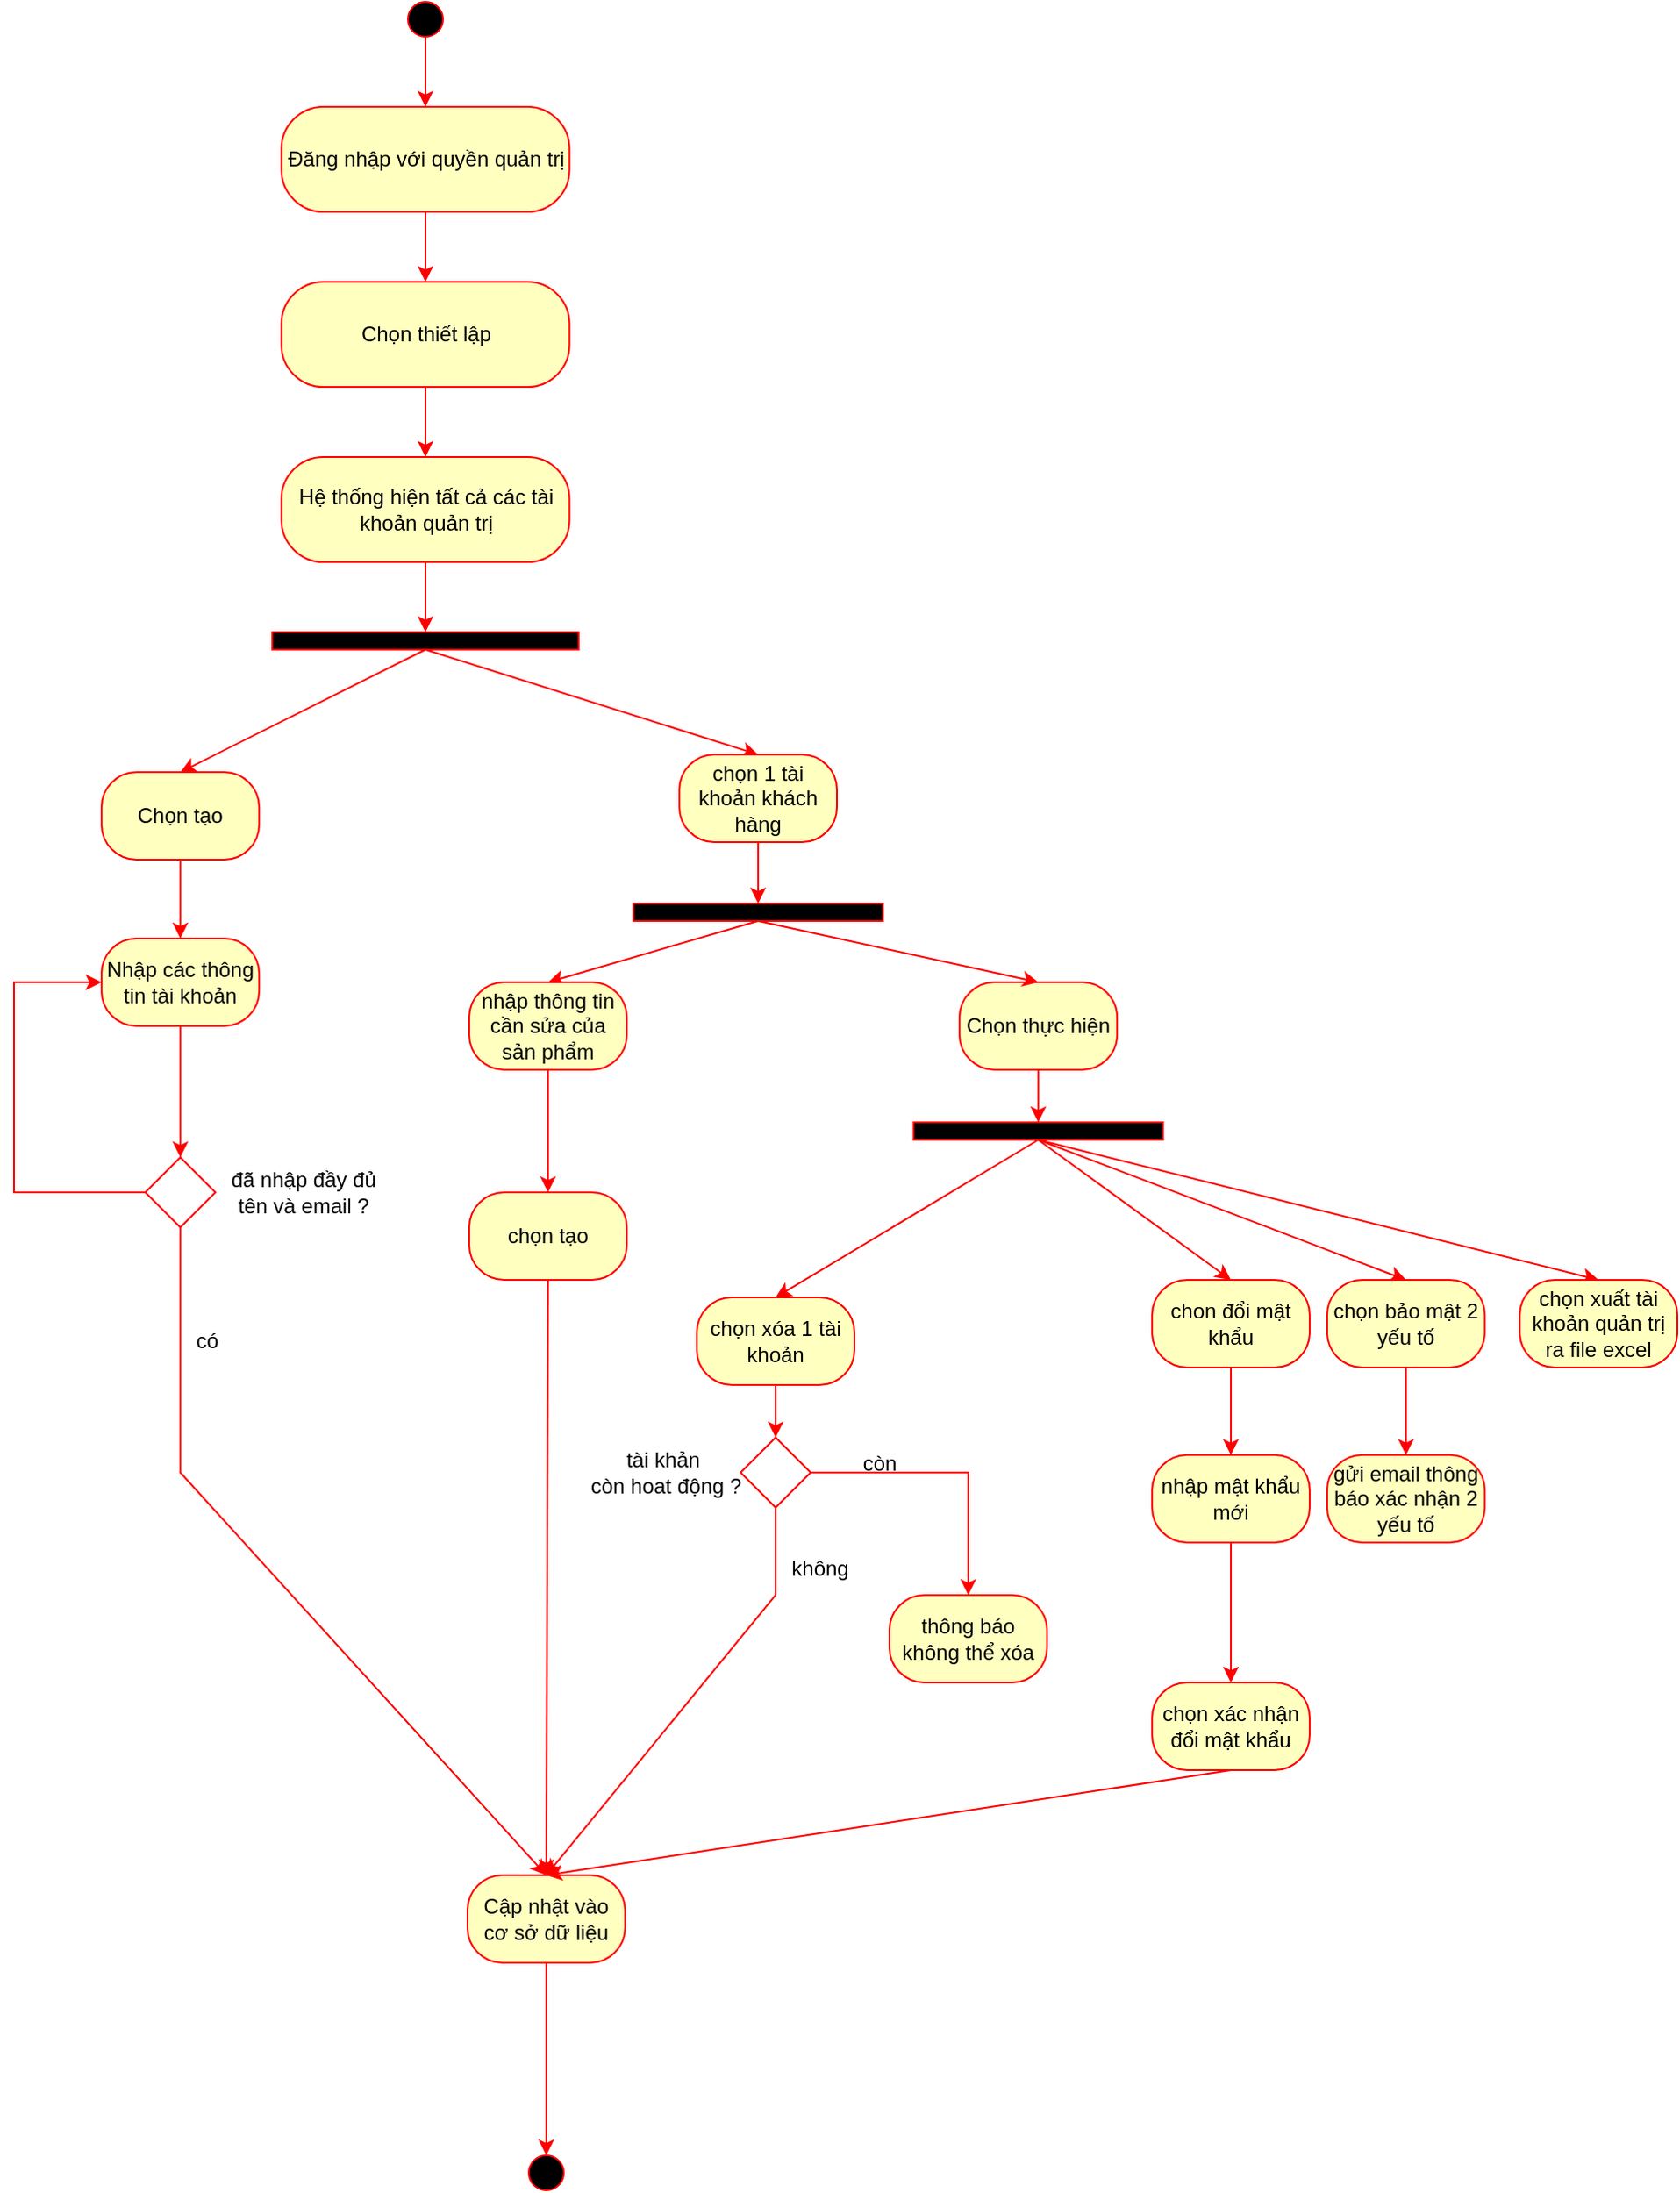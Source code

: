 <mxfile version="20.5.1" type="device"><diagram id="pkGrmaITkPam9X-tyxr9" name="Trang-1"><mxGraphModel dx="1796" dy="962" grid="1" gridSize="10" guides="1" tooltips="1" connect="1" arrows="1" fold="1" page="1" pageScale="1" pageWidth="827" pageHeight="1169" math="0" shadow="0"><root><mxCell id="0"/><mxCell id="1" parent="0"/><mxCell id="BIn20q_vd4A1wYweLsPQ-1" value="" style="ellipse;whiteSpace=wrap;html=1;aspect=fixed;strokeColor=#FF0000;fillColor=#000000;" parent="1" vertex="1"><mxGeometry x="325" y="60" width="20" height="20" as="geometry"/></mxCell><mxCell id="BIn20q_vd4A1wYweLsPQ-2" value="" style="endArrow=classic;html=1;rounded=0;exitX=0.5;exitY=1;exitDx=0;exitDy=0;strokeColor=#FF0000;entryX=0.5;entryY=0;entryDx=0;entryDy=0;" parent="1" source="BIn20q_vd4A1wYweLsPQ-1" target="BIn20q_vd4A1wYweLsPQ-3" edge="1"><mxGeometry width="50" height="50" relative="1" as="geometry"><mxPoint x="380" y="230" as="sourcePoint"/><mxPoint x="404" y="130" as="targetPoint"/></mxGeometry></mxCell><mxCell id="BIn20q_vd4A1wYweLsPQ-3" value="Đăng nhập với quyền quản trị" style="rounded=1;whiteSpace=wrap;html=1;arcSize=40;fontColor=#000000;fillColor=#ffffc0;strokeColor=#FF0000;" parent="1" vertex="1"><mxGeometry x="252.75" y="120" width="164.5" height="60" as="geometry"/></mxCell><mxCell id="BIn20q_vd4A1wYweLsPQ-4" value="" style="endArrow=classic;html=1;rounded=0;strokeColor=#FF0000;exitX=0.5;exitY=1;exitDx=0;exitDy=0;entryX=0.5;entryY=0;entryDx=0;entryDy=0;" parent="1" source="BIn20q_vd4A1wYweLsPQ-3" target="BIn20q_vd4A1wYweLsPQ-5" edge="1"><mxGeometry width="50" height="50" relative="1" as="geometry"><mxPoint x="380" y="180" as="sourcePoint"/><mxPoint x="400" y="230" as="targetPoint"/></mxGeometry></mxCell><mxCell id="BIn20q_vd4A1wYweLsPQ-5" value="Chọn thiết lập" style="rounded=1;whiteSpace=wrap;html=1;arcSize=40;fontColor=#000000;fillColor=#ffffc0;strokeColor=#FF0000;" parent="1" vertex="1"><mxGeometry x="252.75" y="220" width="164.5" height="60" as="geometry"/></mxCell><mxCell id="BIn20q_vd4A1wYweLsPQ-6" value="" style="endArrow=classic;html=1;rounded=0;strokeColor=#FF0000;exitX=0.5;exitY=1;exitDx=0;exitDy=0;entryX=0.5;entryY=0;entryDx=0;entryDy=0;" parent="1" source="BIn20q_vd4A1wYweLsPQ-5" target="BIn20q_vd4A1wYweLsPQ-7" edge="1"><mxGeometry width="50" height="50" relative="1" as="geometry"><mxPoint x="380" y="380" as="sourcePoint"/><mxPoint x="404" y="340" as="targetPoint"/></mxGeometry></mxCell><mxCell id="BIn20q_vd4A1wYweLsPQ-7" value="Hệ thống hiện tất cả các tài khoản quản trị" style="rounded=1;whiteSpace=wrap;html=1;arcSize=40;fontColor=#000000;fillColor=#ffffc0;strokeColor=#FF0000;" parent="1" vertex="1"><mxGeometry x="252.75" y="320" width="164.5" height="60" as="geometry"/></mxCell><mxCell id="BIn20q_vd4A1wYweLsPQ-8" value="" style="endArrow=classic;html=1;rounded=0;strokeColor=#FF0000;exitX=0.5;exitY=1;exitDx=0;exitDy=0;entryX=0.5;entryY=0;entryDx=0;entryDy=0;" parent="1" source="BIn20q_vd4A1wYweLsPQ-7" target="BIn20q_vd4A1wYweLsPQ-24" edge="1"><mxGeometry width="50" height="50" relative="1" as="geometry"><mxPoint x="380" y="470" as="sourcePoint"/><mxPoint x="404" y="440" as="targetPoint"/></mxGeometry></mxCell><mxCell id="BIn20q_vd4A1wYweLsPQ-9" value="" style="endArrow=classic;html=1;rounded=0;strokeColor=#FF0000;fontSize=10;exitX=0.5;exitY=1;exitDx=0;exitDy=0;entryX=0.5;entryY=0;entryDx=0;entryDy=0;" parent="1" source="BIn20q_vd4A1wYweLsPQ-24" target="BIn20q_vd4A1wYweLsPQ-65" edge="1"><mxGeometry width="50" height="50" relative="1" as="geometry"><mxPoint x="387.5" y="455" as="sourcePoint"/><mxPoint x="185" y="490" as="targetPoint"/></mxGeometry></mxCell><mxCell id="BIn20q_vd4A1wYweLsPQ-11" value="Chọn thực hiện" style="rounded=1;whiteSpace=wrap;html=1;arcSize=40;fontColor=#000000;fillColor=#ffffc0;strokeColor=#FF0000;" parent="1" vertex="1"><mxGeometry x="640" y="620" width="90" height="50" as="geometry"/></mxCell><mxCell id="BIn20q_vd4A1wYweLsPQ-16" value="" style="endArrow=classic;html=1;rounded=0;strokeColor=#FF0000;fontSize=10;exitX=0.5;exitY=1;exitDx=0;exitDy=0;entryX=0.5;entryY=0;entryDx=0;entryDy=0;" parent="1" source="BIn20q_vd4A1wYweLsPQ-69" target="BIn20q_vd4A1wYweLsPQ-17" edge="1"><mxGeometry width="50" height="50" relative="1" as="geometry"><mxPoint x="185" y="720" as="sourcePoint"/><mxPoint x="185" y="760" as="targetPoint"/><Array as="points"><mxPoint x="195" y="900"/></Array></mxGeometry></mxCell><mxCell id="BIn20q_vd4A1wYweLsPQ-17" value="Cập nhật vào cơ sở dữ liệu" style="rounded=1;whiteSpace=wrap;html=1;arcSize=40;fontColor=#000000;fillColor=#ffffc0;strokeColor=#FF0000;" parent="1" vertex="1"><mxGeometry x="359" y="1130" width="90" height="50" as="geometry"/></mxCell><mxCell id="BIn20q_vd4A1wYweLsPQ-18" value="" style="endArrow=classic;html=1;rounded=0;strokeColor=#FF0000;fontSize=10;exitX=0.5;exitY=1;exitDx=0;exitDy=0;entryX=0.5;entryY=0;entryDx=0;entryDy=0;" parent="1" source="BIn20q_vd4A1wYweLsPQ-11" target="BIn20q_vd4A1wYweLsPQ-25" edge="1"><mxGeometry width="50" height="50" relative="1" as="geometry"><mxPoint x="380" y="650" as="sourcePoint"/><mxPoint x="675" y="597.5" as="targetPoint"/></mxGeometry></mxCell><mxCell id="BIn20q_vd4A1wYweLsPQ-19" value="" style="endArrow=classic;html=1;rounded=0;strokeColor=#FF0000;fontSize=10;exitX=0.5;exitY=1;exitDx=0;exitDy=0;entryX=0.5;entryY=0;entryDx=0;entryDy=0;" parent="1" source="BIn20q_vd4A1wYweLsPQ-25" target="BIn20q_vd4A1wYweLsPQ-21" edge="1"><mxGeometry width="50" height="50" relative="1" as="geometry"><mxPoint x="675" y="632.5" as="sourcePoint"/><mxPoint x="545" y="660" as="targetPoint"/></mxGeometry></mxCell><mxCell id="BIn20q_vd4A1wYweLsPQ-20" value="" style="endArrow=classic;html=1;rounded=0;strokeColor=#FF0000;fontSize=10;exitX=0.5;exitY=1;exitDx=0;exitDy=0;entryX=0.5;entryY=0;entryDx=0;entryDy=0;" parent="1" source="BIn20q_vd4A1wYweLsPQ-25" target="BIn20q_vd4A1wYweLsPQ-22" edge="1"><mxGeometry width="50" height="50" relative="1" as="geometry"><mxPoint x="695" y="615.0" as="sourcePoint"/><mxPoint x="700" y="660" as="targetPoint"/><Array as="points"/></mxGeometry></mxCell><mxCell id="BIn20q_vd4A1wYweLsPQ-21" value="chọn xóa 1 tài khoản" style="rounded=1;whiteSpace=wrap;html=1;arcSize=40;fontColor=#000000;fillColor=#ffffc0;strokeColor=#FF0000;" parent="1" vertex="1"><mxGeometry x="490" y="800" width="90" height="50" as="geometry"/></mxCell><mxCell id="BIn20q_vd4A1wYweLsPQ-22" value="chọn xuất tài khoản quản trị ra file excel" style="rounded=1;whiteSpace=wrap;html=1;arcSize=40;fontColor=#000000;fillColor=#ffffc0;strokeColor=#FF0000;" parent="1" vertex="1"><mxGeometry x="960" y="790" width="90" height="50" as="geometry"/></mxCell><mxCell id="BIn20q_vd4A1wYweLsPQ-23" value="" style="endArrow=classic;html=1;rounded=0;strokeColor=#FF0000;fontSize=10;exitX=0.5;exitY=1;exitDx=0;exitDy=0;" parent="1" source="BIn20q_vd4A1wYweLsPQ-21" target="BIn20q_vd4A1wYweLsPQ-42" edge="1"><mxGeometry width="50" height="50" relative="1" as="geometry"><mxPoint x="380" y="820" as="sourcePoint"/><mxPoint x="535" y="890" as="targetPoint"/></mxGeometry></mxCell><mxCell id="BIn20q_vd4A1wYweLsPQ-24" value="" style="rounded=0;whiteSpace=wrap;html=1;strokeColor=#FF0000;fontSize=10;fillColor=#000000;" parent="1" vertex="1"><mxGeometry x="247.5" y="420" width="175" height="10" as="geometry"/></mxCell><mxCell id="BIn20q_vd4A1wYweLsPQ-25" value="" style="rounded=0;whiteSpace=wrap;html=1;strokeColor=#FF0000;fontSize=10;fillColor=#000000;" parent="1" vertex="1"><mxGeometry x="613.75" y="700" width="142.5" height="10" as="geometry"/></mxCell><mxCell id="BIn20q_vd4A1wYweLsPQ-26" value="" style="endArrow=classic;html=1;rounded=0;strokeColor=#FF0000;fontSize=10;exitX=0.5;exitY=1;exitDx=0;exitDy=0;entryX=0.5;entryY=0;entryDx=0;entryDy=0;" parent="1" source="BIn20q_vd4A1wYweLsPQ-24" target="BIn20q_vd4A1wYweLsPQ-27" edge="1"><mxGeometry width="50" height="50" relative="1" as="geometry"><mxPoint x="380" y="570" as="sourcePoint"/><mxPoint x="470" y="490" as="targetPoint"/></mxGeometry></mxCell><mxCell id="BIn20q_vd4A1wYweLsPQ-27" value="chọn 1 tài khoản khách hàng" style="rounded=1;whiteSpace=wrap;html=1;arcSize=40;fontColor=#000000;fillColor=#ffffc0;strokeColor=#FF0000;" parent="1" vertex="1"><mxGeometry x="480" y="490" width="90" height="50" as="geometry"/></mxCell><mxCell id="BIn20q_vd4A1wYweLsPQ-28" value="" style="endArrow=classic;html=1;rounded=0;strokeColor=#FF0000;fontSize=10;exitX=0.5;exitY=1;exitDx=0;exitDy=0;entryX=0.5;entryY=0;entryDx=0;entryDy=0;" parent="1" source="BIn20q_vd4A1wYweLsPQ-27" target="BIn20q_vd4A1wYweLsPQ-29" edge="1"><mxGeometry width="50" height="50" relative="1" as="geometry"><mxPoint x="380" y="560" as="sourcePoint"/><mxPoint x="475" y="580" as="targetPoint"/></mxGeometry></mxCell><mxCell id="BIn20q_vd4A1wYweLsPQ-29" value="" style="rounded=0;whiteSpace=wrap;html=1;strokeColor=#FF0000;fontSize=10;fillColor=#000000;" parent="1" vertex="1"><mxGeometry x="453.75" y="575" width="142.5" height="10" as="geometry"/></mxCell><mxCell id="BIn20q_vd4A1wYweLsPQ-30" value="" style="endArrow=classic;html=1;rounded=0;strokeColor=#FF0000;fontSize=10;entryX=0.5;entryY=0;entryDx=0;entryDy=0;exitX=0.5;exitY=1;exitDx=0;exitDy=0;" parent="1" source="BIn20q_vd4A1wYweLsPQ-29" target="BIn20q_vd4A1wYweLsPQ-11" edge="1"><mxGeometry width="50" height="50" relative="1" as="geometry"><mxPoint x="531" y="590" as="sourcePoint"/><mxPoint x="430" y="580" as="targetPoint"/></mxGeometry></mxCell><mxCell id="BIn20q_vd4A1wYweLsPQ-31" value="" style="endArrow=classic;html=1;rounded=0;strokeColor=#FF0000;fontSize=10;exitX=0.5;exitY=1;exitDx=0;exitDy=0;entryX=0.5;entryY=0;entryDx=0;entryDy=0;" parent="1" source="BIn20q_vd4A1wYweLsPQ-29" target="BIn20q_vd4A1wYweLsPQ-32" edge="1"><mxGeometry width="50" height="50" relative="1" as="geometry"><mxPoint x="510" y="605" as="sourcePoint"/><mxPoint x="490" y="640" as="targetPoint"/></mxGeometry></mxCell><mxCell id="BIn20q_vd4A1wYweLsPQ-32" value="nhập thông tin cần sửa của sản phẩm" style="rounded=1;whiteSpace=wrap;html=1;arcSize=40;fontColor=#000000;fillColor=#ffffc0;strokeColor=#FF0000;" parent="1" vertex="1"><mxGeometry x="360" y="620" width="90" height="50" as="geometry"/></mxCell><mxCell id="BIn20q_vd4A1wYweLsPQ-33" value="" style="endArrow=classic;html=1;rounded=0;strokeColor=#FF0000;fontSize=10;exitX=0.5;exitY=1;exitDx=0;exitDy=0;entryX=0.5;entryY=0;entryDx=0;entryDy=0;" parent="1" source="BIn20q_vd4A1wYweLsPQ-32" target="BIn20q_vd4A1wYweLsPQ-34" edge="1"><mxGeometry width="50" height="50" relative="1" as="geometry"><mxPoint x="420" y="680" as="sourcePoint"/><mxPoint x="485" y="760" as="targetPoint"/></mxGeometry></mxCell><mxCell id="BIn20q_vd4A1wYweLsPQ-34" value="chọn tạo" style="rounded=1;whiteSpace=wrap;html=1;arcSize=40;fontColor=#000000;fillColor=#ffffc0;strokeColor=#FF0000;" parent="1" vertex="1"><mxGeometry x="360" y="740" width="90" height="50" as="geometry"/></mxCell><mxCell id="BIn20q_vd4A1wYweLsPQ-35" value="" style="endArrow=classic;html=1;rounded=0;strokeColor=#FF0000;fontSize=10;exitX=0.5;exitY=1;exitDx=0;exitDy=0;entryX=0.5;entryY=0;entryDx=0;entryDy=0;" parent="1" source="BIn20q_vd4A1wYweLsPQ-34" target="BIn20q_vd4A1wYweLsPQ-17" edge="1"><mxGeometry width="50" height="50" relative="1" as="geometry"><mxPoint x="420" y="760" as="sourcePoint"/><mxPoint x="470" y="710" as="targetPoint"/></mxGeometry></mxCell><mxCell id="BIn20q_vd4A1wYweLsPQ-36" value="" style="ellipse;whiteSpace=wrap;html=1;aspect=fixed;strokeColor=#FF0000;fillColor=#000000;" parent="1" vertex="1"><mxGeometry x="394" y="1290" width="20" height="20" as="geometry"/></mxCell><mxCell id="BIn20q_vd4A1wYweLsPQ-37" value="" style="endArrow=classic;html=1;rounded=0;strokeColor=#FF0000;fontSize=10;exitX=0.5;exitY=1;exitDx=0;exitDy=0;entryX=0.5;entryY=0;entryDx=0;entryDy=0;" parent="1" source="BIn20q_vd4A1wYweLsPQ-17" target="BIn20q_vd4A1wYweLsPQ-36" edge="1"><mxGeometry width="50" height="50" relative="1" as="geometry"><mxPoint x="420" y="1020" as="sourcePoint"/><mxPoint x="470" y="970" as="targetPoint"/></mxGeometry></mxCell><mxCell id="BIn20q_vd4A1wYweLsPQ-38" value="" style="endArrow=classic;html=1;rounded=0;exitX=0.5;exitY=1;exitDx=0;exitDy=0;strokeColor=#FF0000;entryX=0.5;entryY=0;entryDx=0;entryDy=0;" parent="1" source="BIn20q_vd4A1wYweLsPQ-25" target="BIn20q_vd4A1wYweLsPQ-39" edge="1"><mxGeometry width="50" height="50" relative="1" as="geometry"><mxPoint x="390" y="870" as="sourcePoint"/><mxPoint x="690" y="800" as="targetPoint"/></mxGeometry></mxCell><mxCell id="BIn20q_vd4A1wYweLsPQ-39" value="chon đổi mật khẩu" style="rounded=1;whiteSpace=wrap;html=1;arcSize=40;fontColor=#000000;fillColor=#ffffc0;strokeColor=#FF0000;" parent="1" vertex="1"><mxGeometry x="750" y="790" width="90" height="50" as="geometry"/></mxCell><mxCell id="BIn20q_vd4A1wYweLsPQ-40" value="" style="endArrow=classic;html=1;rounded=0;strokeColor=#FF0000;exitX=0.5;exitY=1;exitDx=0;exitDy=0;entryX=0.5;entryY=0;entryDx=0;entryDy=0;" parent="1" source="BIn20q_vd4A1wYweLsPQ-25" target="BIn20q_vd4A1wYweLsPQ-41" edge="1"><mxGeometry width="50" height="50" relative="1" as="geometry"><mxPoint x="390" y="880" as="sourcePoint"/><mxPoint x="740" y="740" as="targetPoint"/></mxGeometry></mxCell><mxCell id="BIn20q_vd4A1wYweLsPQ-41" value="chọn bảo mật 2 yếu tố" style="rounded=1;whiteSpace=wrap;html=1;arcSize=40;fontColor=#000000;fillColor=#ffffc0;strokeColor=#FF0000;" parent="1" vertex="1"><mxGeometry x="850" y="790" width="90" height="50" as="geometry"/></mxCell><mxCell id="BIn20q_vd4A1wYweLsPQ-42" value="" style="rhombus;whiteSpace=wrap;html=1;strokeColor=#FF0000;" parent="1" vertex="1"><mxGeometry x="515" y="880" width="40" height="40" as="geometry"/></mxCell><mxCell id="BIn20q_vd4A1wYweLsPQ-43" value="tài khản&amp;nbsp;&lt;br&gt;còn hoat động ?" style="text;html=1;align=center;verticalAlign=middle;resizable=0;points=[];autosize=1;strokeColor=none;fillColor=none;" parent="1" vertex="1"><mxGeometry x="417.25" y="880" width="110" height="40" as="geometry"/></mxCell><mxCell id="BIn20q_vd4A1wYweLsPQ-44" value="" style="endArrow=classic;html=1;rounded=0;strokeColor=#FF0000;exitX=0.5;exitY=1;exitDx=0;exitDy=0;entryX=0.5;entryY=0;entryDx=0;entryDy=0;" parent="1" source="BIn20q_vd4A1wYweLsPQ-42" target="BIn20q_vd4A1wYweLsPQ-17" edge="1"><mxGeometry width="50" height="50" relative="1" as="geometry"><mxPoint x="610" y="960" as="sourcePoint"/><mxPoint x="535" y="960" as="targetPoint"/><Array as="points"><mxPoint x="535" y="970"/></Array></mxGeometry></mxCell><mxCell id="BIn20q_vd4A1wYweLsPQ-45" value="không" style="text;html=1;align=center;verticalAlign=middle;resizable=0;points=[];autosize=1;strokeColor=none;fillColor=none;" parent="1" vertex="1"><mxGeometry x="530" y="940" width="60" height="30" as="geometry"/></mxCell><mxCell id="BIn20q_vd4A1wYweLsPQ-46" value="" style="endArrow=classic;html=1;rounded=0;strokeColor=#FF0000;exitX=1;exitY=0.5;exitDx=0;exitDy=0;entryX=0.5;entryY=0;entryDx=0;entryDy=0;" parent="1" source="BIn20q_vd4A1wYweLsPQ-42" target="BIn20q_vd4A1wYweLsPQ-48" edge="1"><mxGeometry width="50" height="50" relative="1" as="geometry"><mxPoint x="610" y="960" as="sourcePoint"/><mxPoint x="690" y="960" as="targetPoint"/><Array as="points"><mxPoint x="645" y="900"/></Array></mxGeometry></mxCell><mxCell id="BIn20q_vd4A1wYweLsPQ-47" value="còn" style="text;html=1;align=center;verticalAlign=middle;resizable=0;points=[];autosize=1;strokeColor=none;fillColor=none;" parent="1" vertex="1"><mxGeometry x="573.75" y="880" width="40" height="30" as="geometry"/></mxCell><mxCell id="BIn20q_vd4A1wYweLsPQ-48" value="thông báo không thể xóa" style="rounded=1;whiteSpace=wrap;html=1;arcSize=40;fontColor=#000000;fillColor=#ffffc0;strokeColor=#FF0000;" parent="1" vertex="1"><mxGeometry x="600" y="970" width="90" height="50" as="geometry"/></mxCell><mxCell id="BIn20q_vd4A1wYweLsPQ-49" value="" style="endArrow=classic;html=1;rounded=0;strokeColor=#FF0000;exitX=0.5;exitY=1;exitDx=0;exitDy=0;entryX=0.5;entryY=0;entryDx=0;entryDy=0;" parent="1" source="BIn20q_vd4A1wYweLsPQ-39" target="BIn20q_vd4A1wYweLsPQ-50" edge="1"><mxGeometry width="50" height="50" relative="1" as="geometry"><mxPoint x="610" y="960" as="sourcePoint"/><mxPoint x="755" y="900" as="targetPoint"/></mxGeometry></mxCell><mxCell id="BIn20q_vd4A1wYweLsPQ-50" value="nhập mật khẩu mới" style="rounded=1;whiteSpace=wrap;html=1;arcSize=40;fontColor=#000000;fillColor=#ffffc0;strokeColor=#FF0000;" parent="1" vertex="1"><mxGeometry x="750" y="890" width="90" height="50" as="geometry"/></mxCell><mxCell id="BIn20q_vd4A1wYweLsPQ-51" value="" style="endArrow=classic;html=1;rounded=0;strokeColor=#FF0000;exitX=0.5;exitY=1;exitDx=0;exitDy=0;entryX=0.5;entryY=0;entryDx=0;entryDy=0;" parent="1" source="BIn20q_vd4A1wYweLsPQ-50" target="BIn20q_vd4A1wYweLsPQ-52" edge="1"><mxGeometry width="50" height="50" relative="1" as="geometry"><mxPoint x="610" y="940" as="sourcePoint"/><mxPoint x="755" y="990" as="targetPoint"/></mxGeometry></mxCell><mxCell id="BIn20q_vd4A1wYweLsPQ-52" value="chọn xác nhận đổi mật khẩu" style="rounded=1;whiteSpace=wrap;html=1;arcSize=40;fontColor=#000000;fillColor=#ffffc0;strokeColor=#FF0000;" parent="1" vertex="1"><mxGeometry x="750" y="1020" width="90" height="50" as="geometry"/></mxCell><mxCell id="BIn20q_vd4A1wYweLsPQ-53" value="gửi email thông báo xác nhận 2 yếu tố" style="rounded=1;whiteSpace=wrap;html=1;arcSize=40;fontColor=#000000;fillColor=#ffffc0;strokeColor=#FF0000;" parent="1" vertex="1"><mxGeometry x="850" y="890" width="90" height="50" as="geometry"/></mxCell><mxCell id="BIn20q_vd4A1wYweLsPQ-56" value="" style="endArrow=classic;html=1;rounded=0;strokeColor=#FF0000;exitX=0.5;exitY=1;exitDx=0;exitDy=0;entryX=0.5;entryY=0;entryDx=0;entryDy=0;" parent="1" source="BIn20q_vd4A1wYweLsPQ-41" target="BIn20q_vd4A1wYweLsPQ-53" edge="1"><mxGeometry width="50" height="50" relative="1" as="geometry"><mxPoint x="610" y="940" as="sourcePoint"/><mxPoint x="660" y="890" as="targetPoint"/></mxGeometry></mxCell><mxCell id="BIn20q_vd4A1wYweLsPQ-65" value="Chọn tạo" style="rounded=1;whiteSpace=wrap;html=1;arcSize=40;fontColor=#000000;fillColor=#ffffc0;strokeColor=#FF0000;" parent="1" vertex="1"><mxGeometry x="150" y="500" width="90" height="50" as="geometry"/></mxCell><mxCell id="BIn20q_vd4A1wYweLsPQ-66" value="" style="endArrow=classic;html=1;rounded=0;strokeColor=#FF0000;fontSize=10;exitX=0.5;exitY=1;exitDx=0;exitDy=0;entryX=0.5;entryY=0;entryDx=0;entryDy=0;" parent="1" source="BIn20q_vd4A1wYweLsPQ-65" target="BIn20q_vd4A1wYweLsPQ-67" edge="1"><mxGeometry width="50" height="50" relative="1" as="geometry"><mxPoint x="390" y="610" as="sourcePoint"/><mxPoint x="200" y="600" as="targetPoint"/></mxGeometry></mxCell><mxCell id="BIn20q_vd4A1wYweLsPQ-67" value="Nhập các thông tin tài khoản" style="rounded=1;whiteSpace=wrap;html=1;arcSize=40;fontColor=#000000;fillColor=#ffffc0;strokeColor=#FF0000;" parent="1" vertex="1"><mxGeometry x="150" y="595" width="90" height="50" as="geometry"/></mxCell><mxCell id="BIn20q_vd4A1wYweLsPQ-68" value="" style="endArrow=classic;html=1;rounded=0;strokeColor=#FF0000;fontSize=10;exitX=0.5;exitY=1;exitDx=0;exitDy=0;entryX=0.5;entryY=0;entryDx=0;entryDy=0;" parent="1" source="BIn20q_vd4A1wYweLsPQ-67" target="BIn20q_vd4A1wYweLsPQ-69" edge="1"><mxGeometry width="50" height="50" relative="1" as="geometry"><mxPoint x="390" y="680" as="sourcePoint"/><mxPoint x="195" y="710" as="targetPoint"/></mxGeometry></mxCell><mxCell id="BIn20q_vd4A1wYweLsPQ-69" value="" style="rhombus;whiteSpace=wrap;html=1;strokeColor=#FF0000;" parent="1" vertex="1"><mxGeometry x="175" y="720" width="40" height="40" as="geometry"/></mxCell><mxCell id="BIn20q_vd4A1wYweLsPQ-70" value="đã nhập đầy đủ&lt;br&gt;tên và email ?" style="text;html=1;align=center;verticalAlign=middle;resizable=0;points=[];autosize=1;strokeColor=none;fillColor=none;" parent="1" vertex="1"><mxGeometry x="210" y="720" width="110" height="40" as="geometry"/></mxCell><mxCell id="BIn20q_vd4A1wYweLsPQ-71" value="có" style="text;html=1;align=center;verticalAlign=middle;resizable=0;points=[];autosize=1;strokeColor=none;fillColor=none;" parent="1" vertex="1"><mxGeometry x="190" y="810" width="40" height="30" as="geometry"/></mxCell><mxCell id="BIn20q_vd4A1wYweLsPQ-72" value="" style="endArrow=classic;html=1;rounded=0;exitX=0;exitY=0.5;exitDx=0;exitDy=0;entryX=0;entryY=0.5;entryDx=0;entryDy=0;strokeColor=#FF0000;" parent="1" source="BIn20q_vd4A1wYweLsPQ-69" target="BIn20q_vd4A1wYweLsPQ-67" edge="1"><mxGeometry width="50" height="50" relative="1" as="geometry"><mxPoint x="450" y="790" as="sourcePoint"/><mxPoint x="500" y="740" as="targetPoint"/><Array as="points"><mxPoint x="100" y="740"/><mxPoint x="100" y="620"/></Array></mxGeometry></mxCell><mxCell id="C6vUYb0wV02f13AtGSoM-2" value="" style="endArrow=classic;html=1;rounded=0;exitX=0.5;exitY=1;exitDx=0;exitDy=0;entryX=0.5;entryY=0;entryDx=0;entryDy=0;strokeColor=#FF0000;" edge="1" parent="1" source="BIn20q_vd4A1wYweLsPQ-52" target="BIn20q_vd4A1wYweLsPQ-17"><mxGeometry width="50" height="50" relative="1" as="geometry"><mxPoint x="670" y="1190" as="sourcePoint"/><mxPoint x="720" y="1140" as="targetPoint"/></mxGeometry></mxCell></root></mxGraphModel></diagram></mxfile>